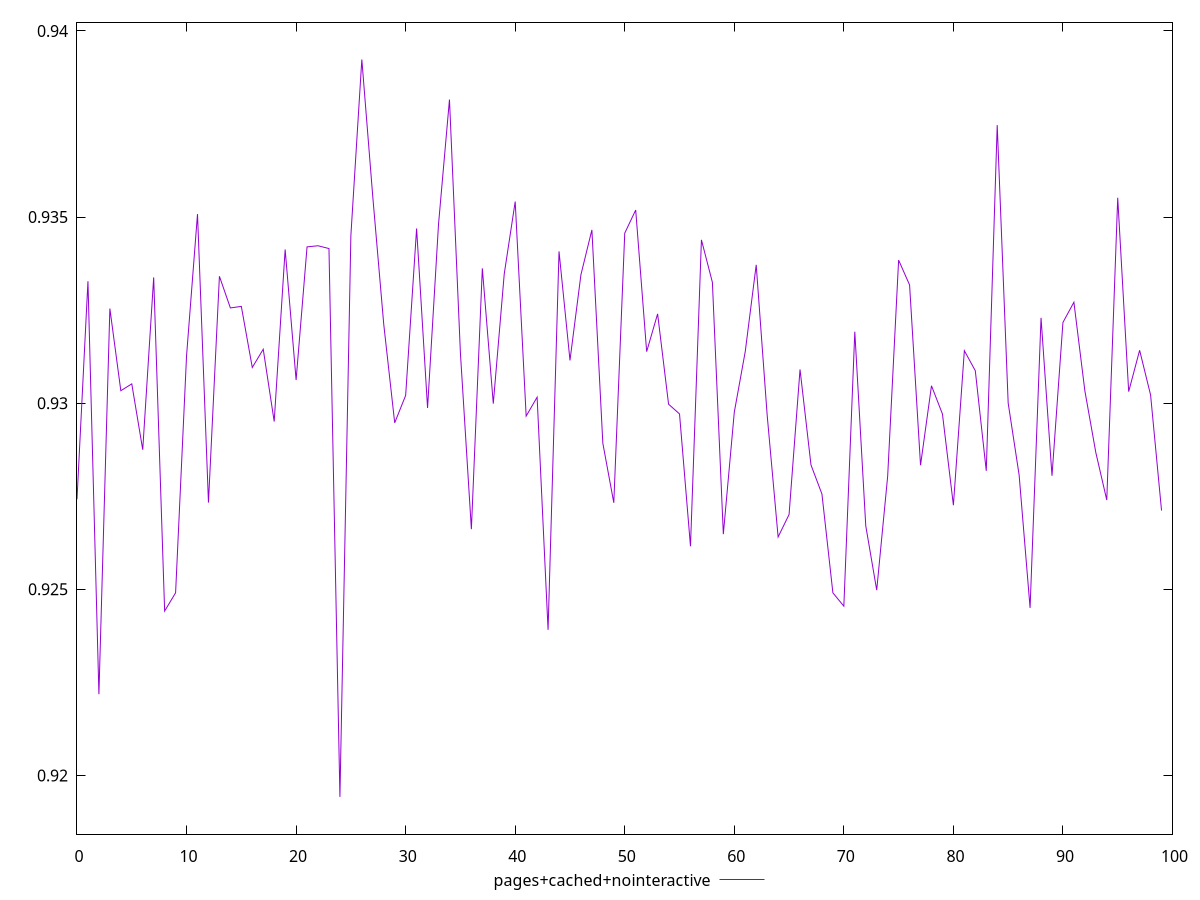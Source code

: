 $_pagesCachedNointeractive <<EOF
0.9274207312128269
0.9332765478588971
0.9221838154202964
0.9325418482877569
0.9303353450808287
0.9305189060720527
0.9287501493066402
0.9333785574205333
0.9244172252987398
0.9249076710749933
0.9312715876985376
0.9350800153514582
0.9273306651817629
0.9334087675337693
0.9325586767893885
0.9326004675926233
0.9309594682596939
0.9314495500364981
0.9295077643446887
0.9341285394659107
0.9306229833426298
0.9341988002879584
0.9342288239998813
0.9341537518628084
0.9194252963150875
0.9345056831412564
0.9392308691762613
0.935543594936703
0.9321193693305818
0.9294728078653477
0.9302078701001275
0.9346927797678777
0.9298712510389913
0.9348043751728672
0.9381558227801715
0.9313400617224004
0.9266155444866258
0.9336216626088818
0.9299879693351039
0.933474019625223
0.9354151085312363
0.9296536020850907
0.9301614871695021
0.9239131639199168
0.9340781001863565
0.9311498947651798
0.933450834519724
0.9346548475801201
0.928922378265711
0.9273250342564855
0.9345677220393256
0.9351880850367642
0.9313855098511935
0.9323989935784833
0.9299730391417711
0.9297117849398093
0.9261582925382514
0.9343868713785349
0.9332473879826375
0.9264825333319618
0.9297594218881919
0.9313871522762823
0.9337153362983746
0.9296807570204014
0.9264066365941545
0.9270099292962088
0.9309067396185313
0.9283418984683771
0.9275607886990367
0.924905382829474
0.9245485807780517
0.9319210013993936
0.9267071695088007
0.9249791619002918
0.9280356651603254
0.9338428200572706
0.9331766219040513
0.9283340686156766
0.9304682163397936
0.9297101229000077
0.9272602634133846
0.9314106915682094
0.9308721256639734
0.9281835426827711
0.9374694991312076
0.9300034508480898
0.928070967559746
0.9245015577565461
0.9322935217321838
0.92805079579189
0.9321694608663411
0.9327122082857093
0.9303325870949646
0.9286753977758538
0.9273993454352287
0.9355181202709704
0.930311072963097
0.931421091379505
0.9302216716203172
0.927116541364351
EOF
set key outside below
set terminal pngcairo
set output "report_00006_2020-11-02T20-21-41.718Z/mainthread-work-breakdown/pages+cached+nointeractive//score.png"
set yrange [0.9184252963150875:0.9402308691762613]
plot $_pagesCachedNointeractive title "pages+cached+nointeractive" with line ,